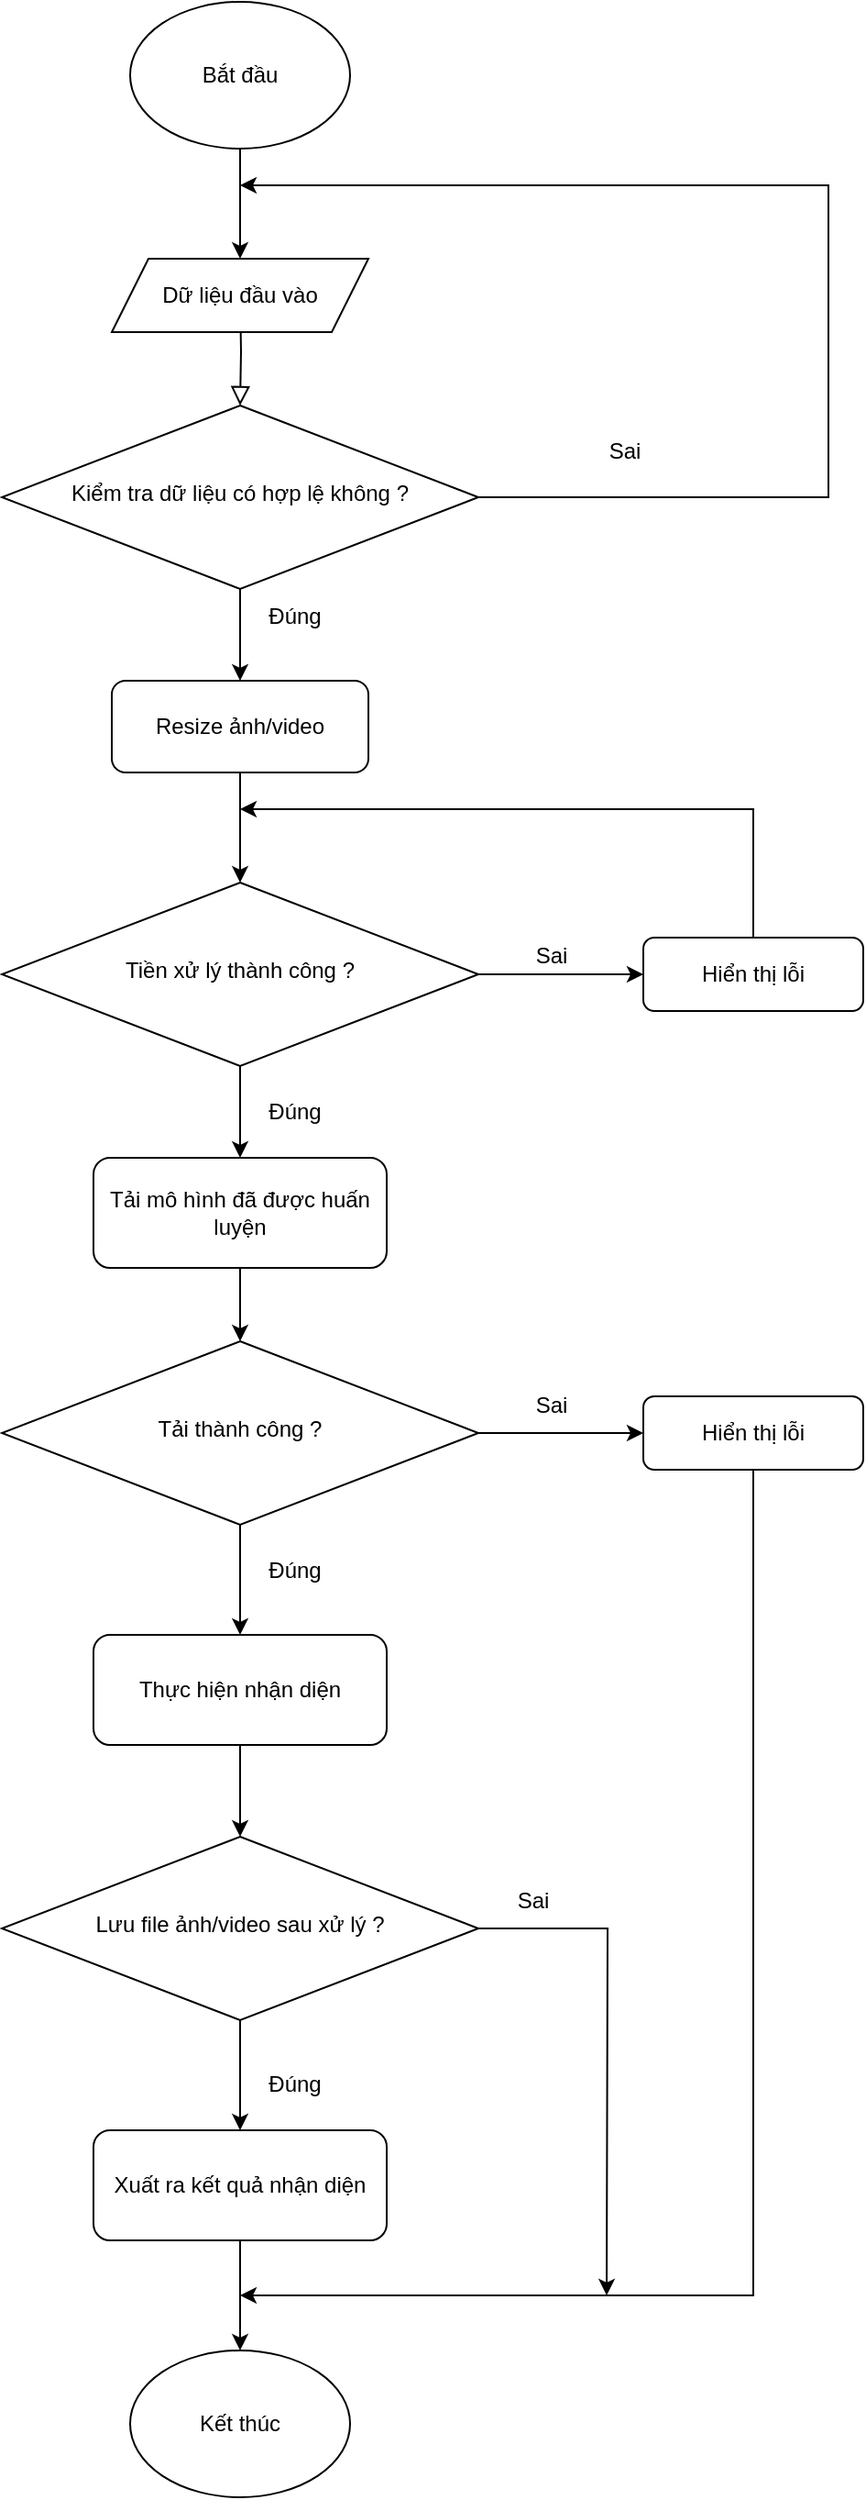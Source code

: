<mxfile version="24.7.6">
  <diagram id="C5RBs43oDa-KdzZeNtuy" name="Page-1">
    <mxGraphModel dx="1366" dy="743" grid="1" gridSize="10" guides="1" tooltips="1" connect="1" arrows="1" fold="1" page="1" pageScale="1" pageWidth="827" pageHeight="1169" math="0" shadow="0">
      <root>
        <mxCell id="WIyWlLk6GJQsqaUBKTNV-0" />
        <mxCell id="WIyWlLk6GJQsqaUBKTNV-1" parent="WIyWlLk6GJQsqaUBKTNV-0" />
        <mxCell id="WIyWlLk6GJQsqaUBKTNV-2" value="" style="rounded=0;html=1;jettySize=auto;orthogonalLoop=1;fontSize=11;endArrow=block;endFill=0;endSize=8;strokeWidth=1;shadow=0;labelBackgroundColor=none;edgeStyle=orthogonalEdgeStyle;" parent="WIyWlLk6GJQsqaUBKTNV-1" target="WIyWlLk6GJQsqaUBKTNV-6" edge="1">
          <mxGeometry relative="1" as="geometry">
            <mxPoint x="260" y="240" as="sourcePoint" />
          </mxGeometry>
        </mxCell>
        <mxCell id="vuZeH0igC-iZmNG2mCIm-3" value="" style="edgeStyle=orthogonalEdgeStyle;rounded=0;orthogonalLoop=1;jettySize=auto;html=1;" edge="1" parent="WIyWlLk6GJQsqaUBKTNV-1" source="WIyWlLk6GJQsqaUBKTNV-6" target="WIyWlLk6GJQsqaUBKTNV-12">
          <mxGeometry relative="1" as="geometry" />
        </mxCell>
        <mxCell id="vuZeH0igC-iZmNG2mCIm-5" style="edgeStyle=orthogonalEdgeStyle;rounded=0;orthogonalLoop=1;jettySize=auto;html=1;exitX=1;exitY=0.5;exitDx=0;exitDy=0;" edge="1" parent="WIyWlLk6GJQsqaUBKTNV-1" source="WIyWlLk6GJQsqaUBKTNV-6">
          <mxGeometry relative="1" as="geometry">
            <mxPoint x="260" y="180" as="targetPoint" />
            <Array as="points">
              <mxPoint x="581" y="350" />
              <mxPoint x="581" y="180" />
              <mxPoint x="260" y="180" />
            </Array>
          </mxGeometry>
        </mxCell>
        <mxCell id="WIyWlLk6GJQsqaUBKTNV-6" value="Kiểm tra dữ liệu có hợp lệ không ?" style="rhombus;whiteSpace=wrap;html=1;shadow=0;fontFamily=Helvetica;fontSize=12;align=center;strokeWidth=1;spacing=6;spacingTop=-4;" parent="WIyWlLk6GJQsqaUBKTNV-1" vertex="1">
          <mxGeometry x="130" y="300" width="260" height="100" as="geometry" />
        </mxCell>
        <mxCell id="vuZeH0igC-iZmNG2mCIm-10" value="" style="edgeStyle=orthogonalEdgeStyle;rounded=0;orthogonalLoop=1;jettySize=auto;html=1;" edge="1" parent="WIyWlLk6GJQsqaUBKTNV-1" source="WIyWlLk6GJQsqaUBKTNV-12" target="vuZeH0igC-iZmNG2mCIm-8">
          <mxGeometry relative="1" as="geometry">
            <Array as="points">
              <mxPoint x="260" y="510" />
              <mxPoint x="260" y="510" />
            </Array>
          </mxGeometry>
        </mxCell>
        <mxCell id="WIyWlLk6GJQsqaUBKTNV-12" value="Resize ảnh/video" style="rounded=1;whiteSpace=wrap;html=1;fontSize=12;glass=0;strokeWidth=1;shadow=0;" parent="WIyWlLk6GJQsqaUBKTNV-1" vertex="1">
          <mxGeometry x="190" y="450" width="140" height="50" as="geometry" />
        </mxCell>
        <mxCell id="vuZeH0igC-iZmNG2mCIm-45" value="" style="edgeStyle=orthogonalEdgeStyle;rounded=0;orthogonalLoop=1;jettySize=auto;html=1;" edge="1" parent="WIyWlLk6GJQsqaUBKTNV-1" source="vuZeH0igC-iZmNG2mCIm-0" target="vuZeH0igC-iZmNG2mCIm-43">
          <mxGeometry relative="1" as="geometry" />
        </mxCell>
        <mxCell id="vuZeH0igC-iZmNG2mCIm-0" value="Bắt đầu" style="ellipse;whiteSpace=wrap;html=1;" vertex="1" parent="WIyWlLk6GJQsqaUBKTNV-1">
          <mxGeometry x="200" y="80" width="120" height="80" as="geometry" />
        </mxCell>
        <mxCell id="vuZeH0igC-iZmNG2mCIm-1" value="Kết thúc" style="ellipse;whiteSpace=wrap;html=1;" vertex="1" parent="WIyWlLk6GJQsqaUBKTNV-1">
          <mxGeometry x="200" y="1360" width="120" height="80" as="geometry" />
        </mxCell>
        <mxCell id="vuZeH0igC-iZmNG2mCIm-4" value="Đúng" style="text;html=1;align=center;verticalAlign=middle;whiteSpace=wrap;rounded=0;" vertex="1" parent="WIyWlLk6GJQsqaUBKTNV-1">
          <mxGeometry x="260" y="400" width="60" height="30" as="geometry" />
        </mxCell>
        <mxCell id="vuZeH0igC-iZmNG2mCIm-7" value="Sai" style="text;html=1;align=center;verticalAlign=middle;whiteSpace=wrap;rounded=0;" vertex="1" parent="WIyWlLk6GJQsqaUBKTNV-1">
          <mxGeometry x="440" y="310" width="60" height="30" as="geometry" />
        </mxCell>
        <mxCell id="vuZeH0igC-iZmNG2mCIm-13" value="" style="edgeStyle=orthogonalEdgeStyle;rounded=0;orthogonalLoop=1;jettySize=auto;html=1;" edge="1" parent="WIyWlLk6GJQsqaUBKTNV-1" source="vuZeH0igC-iZmNG2mCIm-8" target="vuZeH0igC-iZmNG2mCIm-12">
          <mxGeometry relative="1" as="geometry" />
        </mxCell>
        <mxCell id="vuZeH0igC-iZmNG2mCIm-17" value="" style="edgeStyle=orthogonalEdgeStyle;rounded=0;orthogonalLoop=1;jettySize=auto;html=1;" edge="1" parent="WIyWlLk6GJQsqaUBKTNV-1" source="vuZeH0igC-iZmNG2mCIm-8" target="vuZeH0igC-iZmNG2mCIm-11">
          <mxGeometry relative="1" as="geometry" />
        </mxCell>
        <mxCell id="vuZeH0igC-iZmNG2mCIm-8" value="Tiền xử lý thành công ?" style="rhombus;whiteSpace=wrap;html=1;shadow=0;fontFamily=Helvetica;fontSize=12;align=center;strokeWidth=1;spacing=6;spacingTop=-4;" vertex="1" parent="WIyWlLk6GJQsqaUBKTNV-1">
          <mxGeometry x="130" y="560" width="260" height="100" as="geometry" />
        </mxCell>
        <mxCell id="vuZeH0igC-iZmNG2mCIm-19" value="" style="edgeStyle=orthogonalEdgeStyle;rounded=0;orthogonalLoop=1;jettySize=auto;html=1;" edge="1" parent="WIyWlLk6GJQsqaUBKTNV-1" source="vuZeH0igC-iZmNG2mCIm-11" target="vuZeH0igC-iZmNG2mCIm-18">
          <mxGeometry relative="1" as="geometry" />
        </mxCell>
        <mxCell id="vuZeH0igC-iZmNG2mCIm-11" value="Tải mô hình đã được huấn luyện" style="rounded=1;whiteSpace=wrap;html=1;fontSize=12;glass=0;strokeWidth=1;shadow=0;" vertex="1" parent="WIyWlLk6GJQsqaUBKTNV-1">
          <mxGeometry x="180" y="710" width="160" height="60" as="geometry" />
        </mxCell>
        <mxCell id="vuZeH0igC-iZmNG2mCIm-16" style="edgeStyle=orthogonalEdgeStyle;rounded=0;orthogonalLoop=1;jettySize=auto;html=1;" edge="1" parent="WIyWlLk6GJQsqaUBKTNV-1" source="vuZeH0igC-iZmNG2mCIm-12">
          <mxGeometry relative="1" as="geometry">
            <mxPoint x="260" y="520" as="targetPoint" />
            <Array as="points">
              <mxPoint x="540" y="520" />
            </Array>
          </mxGeometry>
        </mxCell>
        <mxCell id="vuZeH0igC-iZmNG2mCIm-12" value="Hiển thị lỗi" style="rounded=1;whiteSpace=wrap;html=1;fontSize=12;glass=0;strokeWidth=1;shadow=0;" vertex="1" parent="WIyWlLk6GJQsqaUBKTNV-1">
          <mxGeometry x="480" y="590" width="120" height="40" as="geometry" />
        </mxCell>
        <mxCell id="vuZeH0igC-iZmNG2mCIm-21" value="" style="edgeStyle=orthogonalEdgeStyle;rounded=0;orthogonalLoop=1;jettySize=auto;html=1;" edge="1" parent="WIyWlLk6GJQsqaUBKTNV-1" source="vuZeH0igC-iZmNG2mCIm-18" target="vuZeH0igC-iZmNG2mCIm-20">
          <mxGeometry relative="1" as="geometry" />
        </mxCell>
        <mxCell id="vuZeH0igC-iZmNG2mCIm-31" value="" style="edgeStyle=orthogonalEdgeStyle;rounded=0;orthogonalLoop=1;jettySize=auto;html=1;" edge="1" parent="WIyWlLk6GJQsqaUBKTNV-1" source="vuZeH0igC-iZmNG2mCIm-18" target="vuZeH0igC-iZmNG2mCIm-29">
          <mxGeometry relative="1" as="geometry" />
        </mxCell>
        <mxCell id="vuZeH0igC-iZmNG2mCIm-18" value="Tải thành công ?" style="rhombus;whiteSpace=wrap;html=1;shadow=0;fontFamily=Helvetica;fontSize=12;align=center;strokeWidth=1;spacing=6;spacingTop=-4;" vertex="1" parent="WIyWlLk6GJQsqaUBKTNV-1">
          <mxGeometry x="130" y="810" width="260" height="100" as="geometry" />
        </mxCell>
        <mxCell id="vuZeH0igC-iZmNG2mCIm-38" style="edgeStyle=orthogonalEdgeStyle;rounded=0;orthogonalLoop=1;jettySize=auto;html=1;" edge="1" parent="WIyWlLk6GJQsqaUBKTNV-1">
          <mxGeometry relative="1" as="geometry">
            <mxPoint x="260" y="1330" as="targetPoint" />
            <mxPoint x="540.0" y="870" as="sourcePoint" />
            <Array as="points">
              <mxPoint x="540" y="1330" />
            </Array>
          </mxGeometry>
        </mxCell>
        <mxCell id="vuZeH0igC-iZmNG2mCIm-20" value="Hiển thị lỗi" style="rounded=1;whiteSpace=wrap;html=1;fontSize=12;glass=0;strokeWidth=1;shadow=0;" vertex="1" parent="WIyWlLk6GJQsqaUBKTNV-1">
          <mxGeometry x="480" y="840" width="120" height="40" as="geometry" />
        </mxCell>
        <mxCell id="vuZeH0igC-iZmNG2mCIm-22" value="Đúng" style="text;html=1;align=center;verticalAlign=middle;whiteSpace=wrap;rounded=0;" vertex="1" parent="WIyWlLk6GJQsqaUBKTNV-1">
          <mxGeometry x="260" y="670" width="60" height="30" as="geometry" />
        </mxCell>
        <mxCell id="vuZeH0igC-iZmNG2mCIm-23" value="Đúng" style="text;html=1;align=center;verticalAlign=middle;whiteSpace=wrap;rounded=0;" vertex="1" parent="WIyWlLk6GJQsqaUBKTNV-1">
          <mxGeometry x="260" y="920" width="60" height="30" as="geometry" />
        </mxCell>
        <mxCell id="vuZeH0igC-iZmNG2mCIm-26" value="Sai" style="text;html=1;align=center;verticalAlign=middle;whiteSpace=wrap;rounded=0;" vertex="1" parent="WIyWlLk6GJQsqaUBKTNV-1">
          <mxGeometry x="400" y="585" width="60" height="30" as="geometry" />
        </mxCell>
        <mxCell id="vuZeH0igC-iZmNG2mCIm-28" value="Sai" style="text;html=1;align=center;verticalAlign=middle;whiteSpace=wrap;rounded=0;" vertex="1" parent="WIyWlLk6GJQsqaUBKTNV-1">
          <mxGeometry x="400" y="830" width="60" height="30" as="geometry" />
        </mxCell>
        <mxCell id="vuZeH0igC-iZmNG2mCIm-33" value="" style="edgeStyle=orthogonalEdgeStyle;rounded=0;orthogonalLoop=1;jettySize=auto;html=1;" edge="1" parent="WIyWlLk6GJQsqaUBKTNV-1" source="vuZeH0igC-iZmNG2mCIm-29" target="vuZeH0igC-iZmNG2mCIm-32">
          <mxGeometry relative="1" as="geometry" />
        </mxCell>
        <mxCell id="vuZeH0igC-iZmNG2mCIm-29" value="Thực hiện nhận diện" style="rounded=1;whiteSpace=wrap;html=1;fontSize=12;glass=0;strokeWidth=1;shadow=0;" vertex="1" parent="WIyWlLk6GJQsqaUBKTNV-1">
          <mxGeometry x="180" y="970" width="160" height="60" as="geometry" />
        </mxCell>
        <mxCell id="vuZeH0igC-iZmNG2mCIm-35" value="" style="edgeStyle=orthogonalEdgeStyle;rounded=0;orthogonalLoop=1;jettySize=auto;html=1;" edge="1" parent="WIyWlLk6GJQsqaUBKTNV-1" source="vuZeH0igC-iZmNG2mCIm-32" target="vuZeH0igC-iZmNG2mCIm-34">
          <mxGeometry relative="1" as="geometry" />
        </mxCell>
        <mxCell id="vuZeH0igC-iZmNG2mCIm-40" style="edgeStyle=orthogonalEdgeStyle;rounded=0;orthogonalLoop=1;jettySize=auto;html=1;exitX=1;exitY=0.5;exitDx=0;exitDy=0;" edge="1" parent="WIyWlLk6GJQsqaUBKTNV-1" source="vuZeH0igC-iZmNG2mCIm-32">
          <mxGeometry relative="1" as="geometry">
            <mxPoint x="460" y="1330" as="targetPoint" />
          </mxGeometry>
        </mxCell>
        <mxCell id="vuZeH0igC-iZmNG2mCIm-32" value="Lưu file ảnh/video sau xử lý ?" style="rhombus;whiteSpace=wrap;html=1;shadow=0;fontFamily=Helvetica;fontSize=12;align=center;strokeWidth=1;spacing=6;spacingTop=-4;" vertex="1" parent="WIyWlLk6GJQsqaUBKTNV-1">
          <mxGeometry x="130" y="1080" width="260" height="100" as="geometry" />
        </mxCell>
        <mxCell id="vuZeH0igC-iZmNG2mCIm-36" value="" style="edgeStyle=orthogonalEdgeStyle;rounded=0;orthogonalLoop=1;jettySize=auto;html=1;" edge="1" parent="WIyWlLk6GJQsqaUBKTNV-1" source="vuZeH0igC-iZmNG2mCIm-34" target="vuZeH0igC-iZmNG2mCIm-1">
          <mxGeometry relative="1" as="geometry" />
        </mxCell>
        <mxCell id="vuZeH0igC-iZmNG2mCIm-34" value="Xuất ra kết quả nhận diện" style="rounded=1;whiteSpace=wrap;html=1;fontSize=12;glass=0;strokeWidth=1;shadow=0;" vertex="1" parent="WIyWlLk6GJQsqaUBKTNV-1">
          <mxGeometry x="180" y="1240" width="160" height="60" as="geometry" />
        </mxCell>
        <mxCell id="vuZeH0igC-iZmNG2mCIm-41" value="Sai" style="text;html=1;align=center;verticalAlign=middle;whiteSpace=wrap;rounded=0;" vertex="1" parent="WIyWlLk6GJQsqaUBKTNV-1">
          <mxGeometry x="390" y="1100" width="60" height="30" as="geometry" />
        </mxCell>
        <mxCell id="vuZeH0igC-iZmNG2mCIm-42" value="Đúng" style="text;html=1;align=center;verticalAlign=middle;whiteSpace=wrap;rounded=0;" vertex="1" parent="WIyWlLk6GJQsqaUBKTNV-1">
          <mxGeometry x="260" y="1200" width="60" height="30" as="geometry" />
        </mxCell>
        <mxCell id="vuZeH0igC-iZmNG2mCIm-43" value="Dữ liệu đầu vào" style="shape=parallelogram;perimeter=parallelogramPerimeter;whiteSpace=wrap;html=1;fixedSize=1;" vertex="1" parent="WIyWlLk6GJQsqaUBKTNV-1">
          <mxGeometry x="190" y="220" width="140" height="40" as="geometry" />
        </mxCell>
      </root>
    </mxGraphModel>
  </diagram>
</mxfile>
